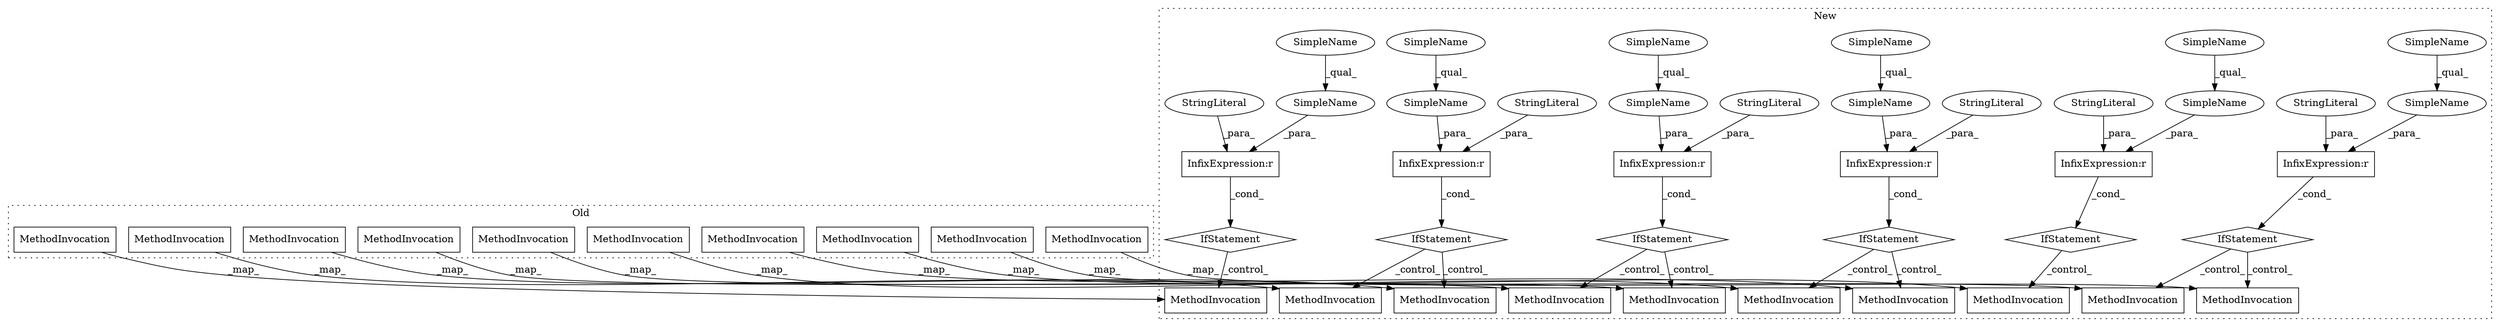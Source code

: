 digraph G {
subgraph cluster0 {
8 [label="MethodInvocation" a="32" s="3818,3828" l="4,1" shape="box"];
10 [label="MethodInvocation" a="32" s="4248,4258" l="4,1" shape="box"];
11 [label="MethodInvocation" a="32" s="4171,4183" l="4,1" shape="box"];
12 [label="MethodInvocation" a="32" s="4267,4283" l="6,1" shape="box"];
13 [label="MethodInvocation" a="32" s="3837,3853" l="6,1" shape="box"];
18 [label="MethodInvocation" a="32" s="4350,4362" l="4,1" shape="box"];
19 [label="MethodInvocation" a="32" s="3978,3987" l="4,1" shape="box"];
20 [label="MethodInvocation" a="32" s="-1,4393" l="4393,1" shape="box"];
22 [label="MethodInvocation" a="32" s="-1,4340" l="4340,1" shape="box"];
26 [label="MethodInvocation" a="32" s="4293,4309" l="4,1" shape="box"];
label = "Old";
style="dotted";
}
subgraph cluster1 {
1 [label="IfStatement" a="25" s="7075,7096" l="3,1" shape="diamond"];
2 [label="IfStatement" a="25" s="6720,6741" l="3,1" shape="diamond"];
3 [label="IfStatement" a="25" s="6069,6088" l="3,1" shape="diamond"];
4 [label="IfStatement" a="25" s="6373,6391" l="3,1" shape="diamond"];
5 [label="IfStatement" a="25" s="6855,6874" l="3,1" shape="diamond"];
6 [label="IfStatement" a="25" s="6956,6981" l="3,1" shape="diamond"];
7 [label="MethodInvocation" a="32" s="-1,7061" l="7061,1" shape="box"];
9 [label="MethodInvocation" a="32" s="6994,7010" l="4,1" shape="box"];
14 [label="MethodInvocation" a="32" s="-1,7172" l="7172,1" shape="box"];
15 [label="MethodInvocation" a="32" s="6926,6942" l="6,1" shape="box"];
16 [label="MethodInvocation" a="32" s="6404,6413" l="4,1" shape="box"];
17 [label="MethodInvocation" a="32" s="6101,6111" l="4,1" shape="box"];
21 [label="MethodInvocation" a="32" s="6887,6897" l="4,1" shape="box"];
23 [label="MethodInvocation" a="32" s="6140,6156" l="6,1" shape="box"];
24 [label="MethodInvocation" a="32" s="7109,7121" l="4,1" shape="box"];
25 [label="MethodInvocation" a="32" s="6754,6766" l="4,1" shape="box"];
27 [label="SimpleName" a="42" s="7078" l="12" shape="ellipse"];
28 [label="SimpleName" a="42" s="6376" l="5" shape="ellipse"];
29 [label="SimpleName" a="42" s="7078" l="5" shape="ellipse"];
30 [label="SimpleName" a="42" s="6723" l="5" shape="ellipse"];
31 [label="SimpleName" a="42" s="6959" l="5" shape="ellipse"];
32 [label="SimpleName" a="42" s="6858" l="10" shape="ellipse"];
33 [label="SimpleName" a="42" s="6959" l="16" shape="ellipse"];
34 [label="SimpleName" a="42" s="6376" l="9" shape="ellipse"];
35 [label="SimpleName" a="42" s="6072" l="5" shape="ellipse"];
36 [label="SimpleName" a="42" s="6072" l="10" shape="ellipse"];
37 [label="SimpleName" a="42" s="6723" l="12" shape="ellipse"];
38 [label="SimpleName" a="42" s="6858" l="5" shape="ellipse"];
39 [label="StringLiteral" a="45" s="6870" l="4" shape="ellipse"];
40 [label="StringLiteral" a="45" s="6387" l="4" shape="ellipse"];
41 [label="StringLiteral" a="45" s="7092" l="4" shape="ellipse"];
42 [label="StringLiteral" a="45" s="6084" l="4" shape="ellipse"];
43 [label="StringLiteral" a="45" s="6977" l="4" shape="ellipse"];
44 [label="StringLiteral" a="45" s="6737" l="4" shape="ellipse"];
45 [label="InfixExpression:r" a="27" s="6385" l="2" shape="box"];
46 [label="InfixExpression:r" a="27" s="6975" l="2" shape="box"];
47 [label="InfixExpression:r" a="27" s="6868" l="2" shape="box"];
48 [label="InfixExpression:r" a="27" s="7090" l="2" shape="box"];
49 [label="InfixExpression:r" a="27" s="6735" l="2" shape="box"];
50 [label="InfixExpression:r" a="27" s="6082" l="2" shape="box"];
label = "New";
style="dotted";
}
1 -> 14 [label="_control_"];
1 -> 24 [label="_control_"];
2 -> 25 [label="_control_"];
3 -> 23 [label="_control_"];
3 -> 17 [label="_control_"];
4 -> 16 [label="_control_"];
5 -> 21 [label="_control_"];
5 -> 15 [label="_control_"];
6 -> 7 [label="_control_"];
6 -> 9 [label="_control_"];
8 -> 17 [label="_map_"];
10 -> 21 [label="_map_"];
11 -> 25 [label="_map_"];
12 -> 15 [label="_map_"];
13 -> 23 [label="_map_"];
18 -> 24 [label="_map_"];
19 -> 16 [label="_map_"];
20 -> 14 [label="_map_"];
22 -> 7 [label="_map_"];
26 -> 9 [label="_map_"];
27 -> 48 [label="_para_"];
28 -> 34 [label="_qual_"];
29 -> 27 [label="_qual_"];
30 -> 37 [label="_qual_"];
31 -> 33 [label="_qual_"];
32 -> 47 [label="_para_"];
33 -> 46 [label="_para_"];
34 -> 45 [label="_para_"];
35 -> 36 [label="_qual_"];
36 -> 50 [label="_para_"];
37 -> 49 [label="_para_"];
38 -> 32 [label="_qual_"];
39 -> 47 [label="_para_"];
40 -> 45 [label="_para_"];
41 -> 48 [label="_para_"];
42 -> 50 [label="_para_"];
43 -> 46 [label="_para_"];
44 -> 49 [label="_para_"];
45 -> 4 [label="_cond_"];
46 -> 6 [label="_cond_"];
47 -> 5 [label="_cond_"];
48 -> 1 [label="_cond_"];
49 -> 2 [label="_cond_"];
50 -> 3 [label="_cond_"];
}